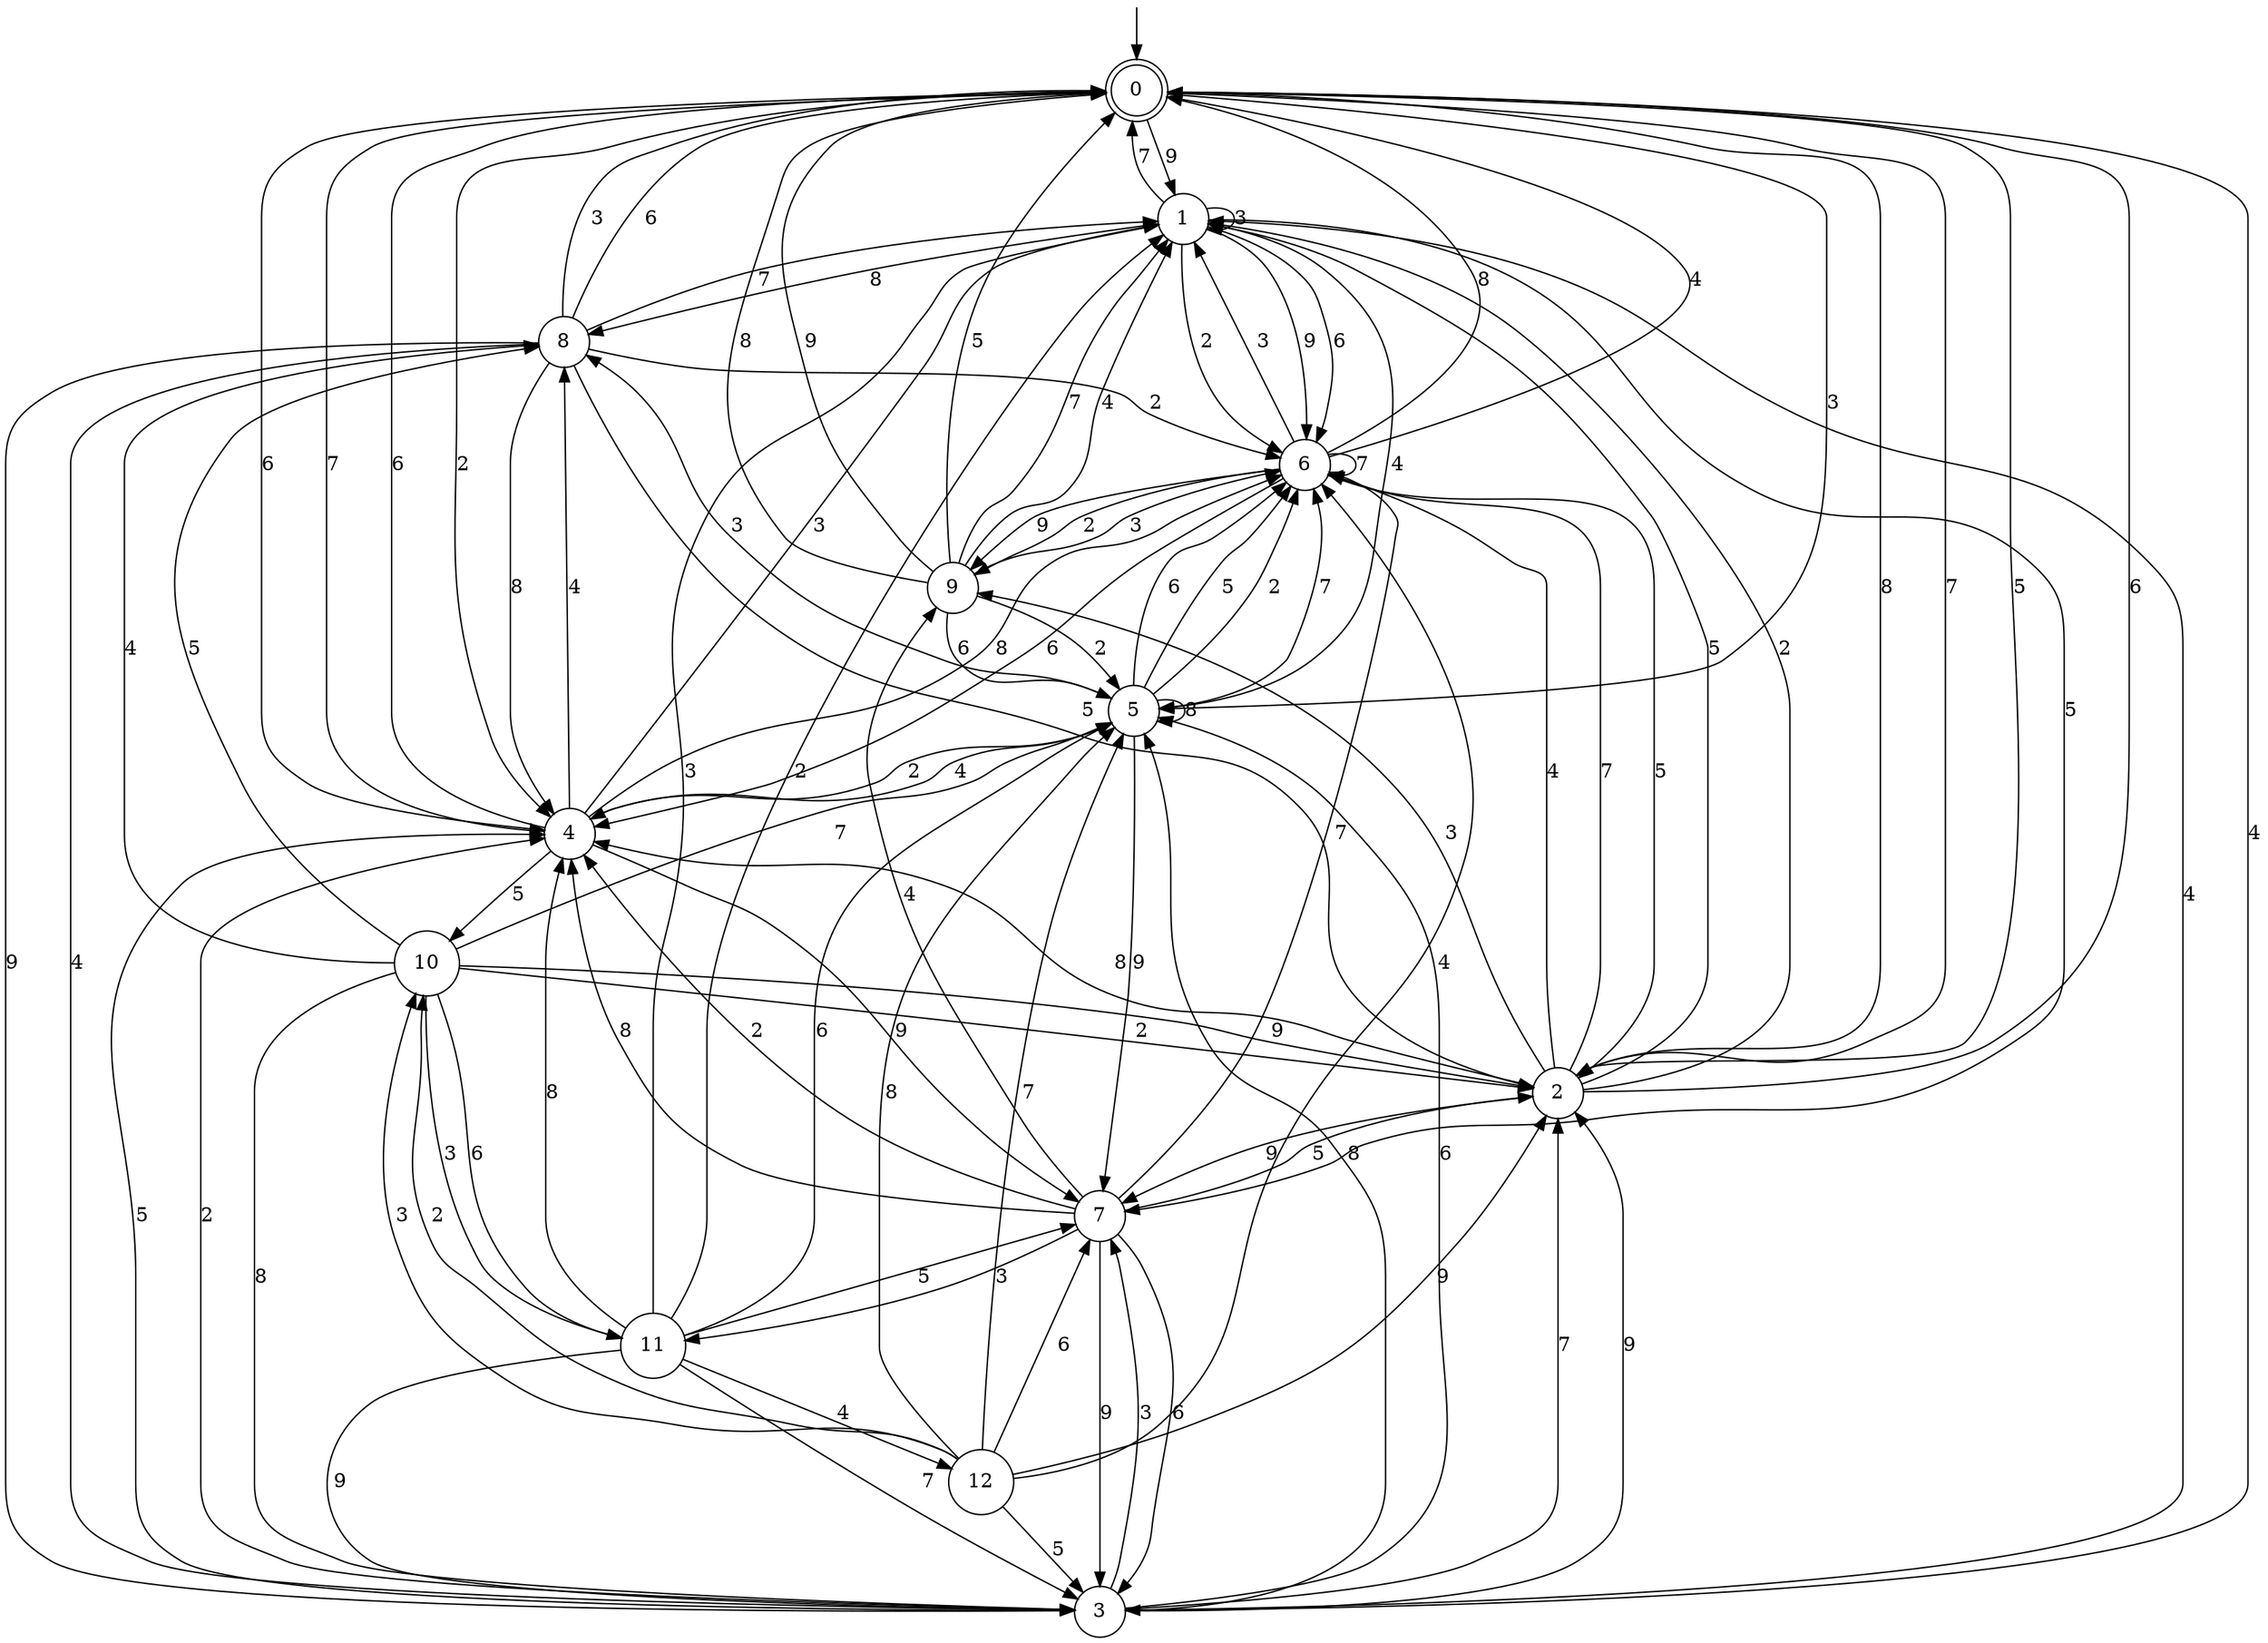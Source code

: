 digraph g {

	s0 [shape="doublecircle" label="0"];
	s1 [shape="circle" label="1"];
	s2 [shape="circle" label="2"];
	s3 [shape="circle" label="3"];
	s4 [shape="circle" label="4"];
	s5 [shape="circle" label="5"];
	s6 [shape="circle" label="6"];
	s7 [shape="circle" label="7"];
	s8 [shape="circle" label="8"];
	s9 [shape="circle" label="9"];
	s10 [shape="circle" label="10"];
	s11 [shape="circle" label="11"];
	s12 [shape="circle" label="12"];
	s0 -> s1 [label="9"];
	s0 -> s2 [label="5"];
	s0 -> s2 [label="8"];
	s0 -> s3 [label="4"];
	s0 -> s2 [label="7"];
	s0 -> s4 [label="6"];
	s0 -> s4 [label="2"];
	s0 -> s5 [label="3"];
	s1 -> s6 [label="9"];
	s1 -> s7 [label="5"];
	s1 -> s8 [label="8"];
	s1 -> s5 [label="4"];
	s1 -> s0 [label="7"];
	s1 -> s6 [label="6"];
	s1 -> s6 [label="2"];
	s1 -> s1 [label="3"];
	s2 -> s7 [label="9"];
	s2 -> s1 [label="5"];
	s2 -> s4 [label="8"];
	s2 -> s6 [label="4"];
	s2 -> s6 [label="7"];
	s2 -> s0 [label="6"];
	s2 -> s1 [label="2"];
	s2 -> s9 [label="3"];
	s3 -> s2 [label="9"];
	s3 -> s4 [label="5"];
	s3 -> s5 [label="8"];
	s3 -> s1 [label="4"];
	s3 -> s2 [label="7"];
	s3 -> s5 [label="6"];
	s3 -> s4 [label="2"];
	s3 -> s7 [label="3"];
	s4 -> s7 [label="9"];
	s4 -> s10 [label="5"];
	s4 -> s6 [label="8"];
	s4 -> s8 [label="4"];
	s4 -> s0 [label="7"];
	s4 -> s0 [label="6"];
	s4 -> s5 [label="2"];
	s4 -> s1 [label="3"];
	s5 -> s7 [label="9"];
	s5 -> s6 [label="5"];
	s5 -> s5 [label="8"];
	s5 -> s4 [label="4"];
	s5 -> s6 [label="7"];
	s5 -> s6 [label="6"];
	s5 -> s6 [label="2"];
	s5 -> s8 [label="3"];
	s6 -> s9 [label="9"];
	s6 -> s2 [label="5"];
	s6 -> s0 [label="8"];
	s6 -> s0 [label="4"];
	s6 -> s6 [label="7"];
	s6 -> s4 [label="6"];
	s6 -> s9 [label="2"];
	s6 -> s1 [label="3"];
	s7 -> s3 [label="9"];
	s7 -> s2 [label="5"];
	s7 -> s4 [label="8"];
	s7 -> s9 [label="4"];
	s7 -> s6 [label="7"];
	s7 -> s3 [label="6"];
	s7 -> s4 [label="2"];
	s7 -> s11 [label="3"];
	s8 -> s3 [label="9"];
	s8 -> s2 [label="5"];
	s8 -> s4 [label="8"];
	s8 -> s3 [label="4"];
	s8 -> s1 [label="7"];
	s8 -> s0 [label="6"];
	s8 -> s6 [label="2"];
	s8 -> s0 [label="3"];
	s9 -> s0 [label="9"];
	s9 -> s0 [label="5"];
	s9 -> s0 [label="8"];
	s9 -> s1 [label="4"];
	s9 -> s1 [label="7"];
	s9 -> s5 [label="6"];
	s9 -> s5 [label="2"];
	s9 -> s6 [label="3"];
	s10 -> s2 [label="9"];
	s10 -> s8 [label="5"];
	s10 -> s3 [label="8"];
	s10 -> s8 [label="4"];
	s10 -> s5 [label="7"];
	s10 -> s11 [label="6"];
	s10 -> s2 [label="2"];
	s10 -> s11 [label="3"];
	s11 -> s3 [label="9"];
	s11 -> s7 [label="5"];
	s11 -> s4 [label="8"];
	s11 -> s12 [label="4"];
	s11 -> s3 [label="7"];
	s11 -> s5 [label="6"];
	s11 -> s1 [label="2"];
	s11 -> s1 [label="3"];
	s12 -> s2 [label="9"];
	s12 -> s3 [label="5"];
	s12 -> s5 [label="8"];
	s12 -> s6 [label="4"];
	s12 -> s5 [label="7"];
	s12 -> s7 [label="6"];
	s12 -> s10 [label="2"];
	s12 -> s10 [label="3"];

__start0 [label="" shape="none" width="0" height="0"];
__start0 -> s0;

}

